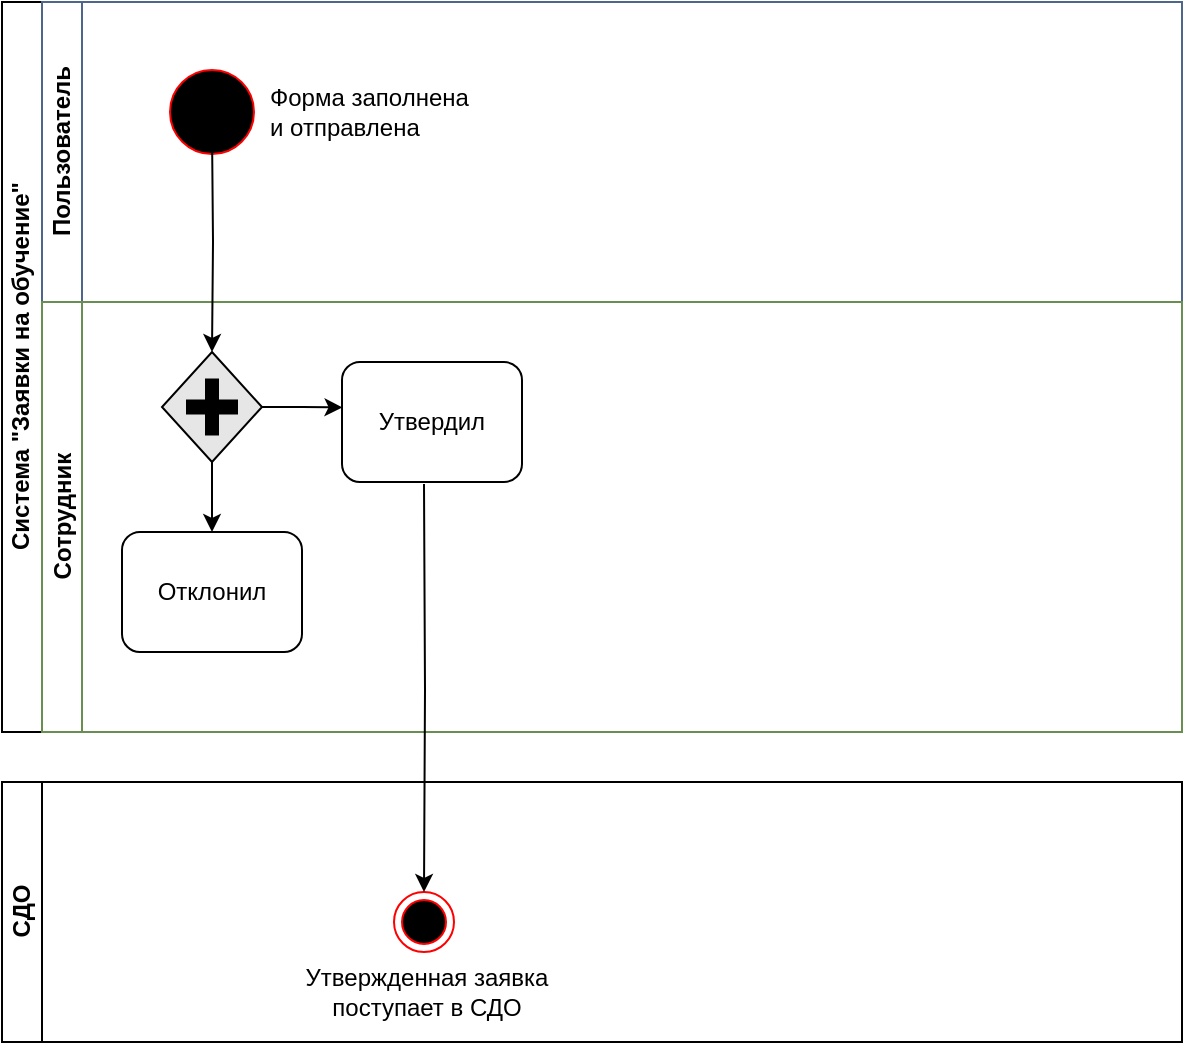 <mxfile version="24.8.3" pages="2">
  <diagram id="C22Zyo9x9_IkmYV2H3KQ" name="Process order">
    <mxGraphModel dx="1450" dy="618" grid="1" gridSize="10" guides="1" tooltips="1" connect="1" arrows="1" fold="1" page="0" pageScale="1" pageWidth="827" pageHeight="1169" math="0" shadow="0">
      <root>
        <mxCell id="0" />
        <mxCell id="1" parent="0" />
        <mxCell id="gj7Lqz_uDxO7MRF6QAoS-5" value="Система &quot;Заявки на обучение&quot;" style="swimlane;html=1;childLayout=stackLayout;resizeParent=1;resizeParentMax=0;horizontal=0;startSize=20;horizontalStack=0;" parent="1" vertex="1">
          <mxGeometry x="-320" y="230" width="590" height="365" as="geometry" />
        </mxCell>
        <mxCell id="gj7Lqz_uDxO7MRF6QAoS-6" value="Пользователь" style="swimlane;html=1;startSize=20;horizontal=0;fillColor=none;strokeColor=#4E668A;" parent="gj7Lqz_uDxO7MRF6QAoS-5" vertex="1">
          <mxGeometry x="20" width="570" height="150" as="geometry" />
        </mxCell>
        <mxCell id="gj7Lqz_uDxO7MRF6QAoS-11" value="" style="shape=startState;html=1;verticalLabelPosition=bottom;labelBackgroundColor=#ffffff;verticalAlign=top;align=center;outlineConnect=0;aspect=fixed;outline=standard;symbol=message;perimeter=ellipsePerimeter;fillColor=#000000;strokeColor=#ff0000;" parent="gj7Lqz_uDxO7MRF6QAoS-6" vertex="1">
          <mxGeometry x="60" y="30" width="50" height="50" as="geometry" />
        </mxCell>
        <mxCell id="byTplBRAekraVyJS9zgL-37" value="Форма заполнена&amp;nbsp;&lt;div&gt;и отправлена&lt;/div&gt;" style="text;html=1;align=left;verticalAlign=middle;whiteSpace=wrap;rounded=0;" vertex="1" parent="gj7Lqz_uDxO7MRF6QAoS-6">
          <mxGeometry x="112" y="40" width="157" height="30" as="geometry" />
        </mxCell>
        <mxCell id="gj7Lqz_uDxO7MRF6QAoS-7" value="Сотрудник" style="swimlane;html=1;startSize=20;horizontal=0;fillColor=none;strokeColor=#688F51;" parent="gj7Lqz_uDxO7MRF6QAoS-5" vertex="1">
          <mxGeometry x="20" y="150" width="570" height="215" as="geometry">
            <mxRectangle x="20" y="215" width="1790" height="30" as="alternateBounds" />
          </mxGeometry>
        </mxCell>
        <mxCell id="byTplBRAekraVyJS9zgL-22" value="" style="edgeStyle=orthogonalEdgeStyle;rounded=0;orthogonalLoop=1;jettySize=auto;html=1;" edge="1" parent="gj7Lqz_uDxO7MRF6QAoS-7" source="G3vWXNh6A1pPj3LREwGl-22" target="byTplBRAekraVyJS9zgL-21">
          <mxGeometry relative="1" as="geometry" />
        </mxCell>
        <mxCell id="byTplBRAekraVyJS9zgL-26" value="" style="edgeStyle=orthogonalEdgeStyle;rounded=0;orthogonalLoop=1;jettySize=auto;html=1;entryX=0.003;entryY=0.379;entryDx=0;entryDy=0;entryPerimeter=0;" edge="1" parent="gj7Lqz_uDxO7MRF6QAoS-7" source="G3vWXNh6A1pPj3LREwGl-22" target="DeSNE2LEJQVDBhBTEOND-13">
          <mxGeometry relative="1" as="geometry" />
        </mxCell>
        <mxCell id="G3vWXNh6A1pPj3LREwGl-22" value="" style="shape=mxgraph.bpmn.gateway2;html=1;verticalLabelPosition=bottom;labelBackgroundColor=#ffffff;verticalAlign=top;align=center;perimeter=rhombusPerimeter;outlineConnect=0;outline=none;symbol=none;gwType=parallel;fillColor=#E6E6E6;" parent="gj7Lqz_uDxO7MRF6QAoS-7" vertex="1">
          <mxGeometry x="60" y="25" width="50" height="55" as="geometry" />
        </mxCell>
        <mxCell id="DeSNE2LEJQVDBhBTEOND-13" value="Утвердил" style="shape=label;rectStyle=rounded;size=10;taskMarker=send;labelBackgroundColor=none;fillColor=#FFFFFF;rounded=1;whiteSpace=wrap;html=1;" parent="gj7Lqz_uDxO7MRF6QAoS-7" vertex="1">
          <mxGeometry x="150" y="30" width="90" height="60" as="geometry" />
        </mxCell>
        <mxCell id="byTplBRAekraVyJS9zgL-21" value="Отклонил" style="shape=label;rectStyle=rounded;size=10;taskMarker=send;labelBackgroundColor=none;fillColor=#FFFFFF;rounded=1;whiteSpace=wrap;html=1;" vertex="1" parent="gj7Lqz_uDxO7MRF6QAoS-7">
          <mxGeometry x="40" y="115" width="90" height="60" as="geometry" />
        </mxCell>
        <mxCell id="byTplBRAekraVyJS9zgL-10" value="" style="edgeStyle=orthogonalEdgeStyle;rounded=0;orthogonalLoop=1;jettySize=auto;html=1;" edge="1" parent="gj7Lqz_uDxO7MRF6QAoS-5" target="G3vWXNh6A1pPj3LREwGl-22">
          <mxGeometry relative="1" as="geometry">
            <mxPoint x="105.0" y="64" as="sourcePoint" />
            <mxPoint x="105" y="154" as="targetPoint" />
            <Array as="points" />
          </mxGeometry>
        </mxCell>
        <mxCell id="Llef_BaN1A0aLWC5Fdf0-2" value="СДО" style="swimlane;html=1;childLayout=stackLayout;resizeParent=1;resizeParentMax=0;horizontal=0;startSize=20;horizontalStack=0;labelBackgroundColor=none;fillColor=none;strokeColor=#000000;swimlaneFillColor=none;" parent="1" vertex="1">
          <mxGeometry x="-320" y="620" width="590" height="130" as="geometry" />
        </mxCell>
        <mxCell id="byTplBRAekraVyJS9zgL-32" value="" style="ellipse;html=1;shape=endState;fillColor=#000000;strokeColor=#ff0000;" vertex="1" parent="1">
          <mxGeometry x="-124" y="675" width="30" height="30" as="geometry" />
        </mxCell>
        <mxCell id="byTplBRAekraVyJS9zgL-35" value="" style="edgeStyle=orthogonalEdgeStyle;rounded=0;orthogonalLoop=1;jettySize=auto;html=1;entryX=0.5;entryY=0;entryDx=0;entryDy=0;" edge="1" parent="1" target="byTplBRAekraVyJS9zgL-32">
          <mxGeometry relative="1" as="geometry">
            <mxPoint x="-109" y="471" as="sourcePoint" />
            <mxPoint x="-108.0" y="664" as="targetPoint" />
          </mxGeometry>
        </mxCell>
        <mxCell id="byTplBRAekraVyJS9zgL-36" value="Утвержденная заявка поступает в СДО" style="text;html=1;align=center;verticalAlign=middle;whiteSpace=wrap;rounded=0;" vertex="1" parent="1">
          <mxGeometry x="-186" y="710" width="157" height="30" as="geometry" />
        </mxCell>
      </root>
    </mxGraphModel>
  </diagram>
  <diagram id="HCq9DOm8jIu3lRLJQ98l" name="Purchase stock">
    <mxGraphModel dx="2230" dy="1533" grid="1" gridSize="10" guides="1" tooltips="1" connect="1" arrows="1" fold="1" page="0" pageScale="1" pageWidth="827" pageHeight="1169" math="0" shadow="0">
      <root>
        <mxCell id="VR5IMITfkwXBvMDUpB2b-0" />
        <mxCell id="VR5IMITfkwXBvMDUpB2b-1" parent="VR5IMITfkwXBvMDUpB2b-0" />
        <mxCell id="OpYRb17qw4wrMRBJx0gq-3" style="edgeStyle=orthogonalEdgeStyle;rounded=0;orthogonalLoop=1;jettySize=auto;html=1;" edge="1" parent="VR5IMITfkwXBvMDUpB2b-1" source="EpqYW-o16c6DaKRRVxr--0" target="EpqYW-o16c6DaKRRVxr--2">
          <mxGeometry relative="1" as="geometry">
            <Array as="points">
              <mxPoint x="-20" y="-60" />
              <mxPoint x="-20" y="-10" />
            </Array>
          </mxGeometry>
        </mxCell>
        <mxCell id="EpqYW-o16c6DaKRRVxr--0" value="&lt;div&gt;Items in stock &lt;br&gt;&lt;/div&gt;&lt;div&gt;below minimum number&lt;/div&gt;" style="shape=mxgraph.bpmn.event;html=1;verticalLabelPosition=bottom;labelBackgroundColor=#ffffff;verticalAlign=top;align=center;perimeter=ellipsePerimeter;outlineConnect=0;aspect=fixed;outline=standard;symbol=conditional;" vertex="1" parent="VR5IMITfkwXBvMDUpB2b-1">
          <mxGeometry x="-120" y="-80" width="40" height="40" as="geometry" />
        </mxCell>
        <mxCell id="OpYRb17qw4wrMRBJx0gq-2" style="edgeStyle=orthogonalEdgeStyle;rounded=0;orthogonalLoop=1;jettySize=auto;html=1;" edge="1" parent="VR5IMITfkwXBvMDUpB2b-1" source="EpqYW-o16c6DaKRRVxr--1" target="EpqYW-o16c6DaKRRVxr--2">
          <mxGeometry relative="1" as="geometry">
            <Array as="points">
              <mxPoint x="-20" y="60" />
              <mxPoint x="-20" y="20" />
            </Array>
          </mxGeometry>
        </mxCell>
        <UserObject label="" link="data:page/id,C22Zyo9x9_IkmYV2H3KQ" id="EpqYW-o16c6DaKRRVxr--1">
          <mxCell style="shape=mxgraph.bpmn.event;html=1;verticalLabelPosition=bottom;labelBackgroundColor=#ffffff;verticalAlign=top;align=center;perimeter=ellipsePerimeter;outlineConnect=0;aspect=fixed;outline=standard;symbol=general;" vertex="1" parent="VR5IMITfkwXBvMDUpB2b-1">
            <mxGeometry x="-120" y="40" width="40" height="40" as="geometry" />
          </mxCell>
        </UserObject>
        <mxCell id="EpqYW-o16c6DaKRRVxr--2" value="Check if available &#xa;from suppliers&#xa;" style="shape=mxgraph.bpmn.task;rectStyle=rounded;size=10;taskMarker=abstract;isLoopStandard=1;fontFamily=Helvetica;fontSize=12;fontColor=#000000;align=center;strokeColor=#000000;fillColor=#ffffff;" vertex="1" parent="VR5IMITfkwXBvMDUpB2b-1">
          <mxGeometry x="40" y="-40" width="120" height="80" as="geometry" />
        </mxCell>
        <mxCell id="EpqYW-o16c6DaKRRVxr--3" value="Available?" style="shape=mxgraph.bpmn.gateway2;html=1;verticalLabelPosition=bottom;labelBackgroundColor=#ffffff;verticalAlign=top;align=center;perimeter=rhombusPerimeter;outlineConnect=0;outline=none;symbol=none;gwType=exclusive;labelBorderColor=none;" vertex="1" parent="VR5IMITfkwXBvMDUpB2b-1">
          <mxGeometry x="220" y="-20" width="40" height="40" as="geometry" />
        </mxCell>
        <mxCell id="EpqYW-o16c6DaKRRVxr--4" value="" style="edgeStyle=orthogonalEdgeStyle;rounded=0;orthogonalLoop=1;jettySize=auto;html=1;" edge="1" parent="VR5IMITfkwXBvMDUpB2b-1" source="EpqYW-o16c6DaKRRVxr--2" target="EpqYW-o16c6DaKRRVxr--3">
          <mxGeometry relative="1" as="geometry" />
        </mxCell>
        <mxCell id="EpqYW-o16c6DaKRRVxr--5" value="Order from supplier" style="shape=mxgraph.bpmn.task;rectStyle=rounded;size=10;taskMarker=abstract;isLoopSub=1;fontFamily=Helvetica;fontSize=12;fontColor=#000000;align=center;strokeColor=#000000;fillColor=#ffffff;" vertex="1" parent="VR5IMITfkwXBvMDUpB2b-1">
          <mxGeometry x="360" y="-120" width="120" height="80" as="geometry" />
        </mxCell>
        <mxCell id="EpqYW-o16c6DaKRRVxr--6" value="" style="edgeStyle=orthogonalEdgeStyle;rounded=0;orthogonalLoop=1;jettySize=auto;html=1;" edge="1" parent="VR5IMITfkwXBvMDUpB2b-1" source="EpqYW-o16c6DaKRRVxr--3" target="EpqYW-o16c6DaKRRVxr--5">
          <mxGeometry relative="1" as="geometry">
            <Array as="points">
              <mxPoint x="240" y="-80" />
            </Array>
          </mxGeometry>
        </mxCell>
        <mxCell id="OpYRb17qw4wrMRBJx0gq-4" value="In stock" style="edgeLabel;html=1;align=center;verticalAlign=middle;resizable=0;points=[];" vertex="1" connectable="0" parent="EpqYW-o16c6DaKRRVxr--6">
          <mxGeometry x="-0.4" y="-2" relative="1" as="geometry">
            <mxPoint x="-2" y="34" as="offset" />
          </mxGeometry>
        </mxCell>
        <mxCell id="Mlp8mXJWqpWX_r7N0x4a-2" style="edgeStyle=orthogonalEdgeStyle;rounded=0;orthogonalLoop=1;jettySize=auto;html=1;" edge="1" parent="VR5IMITfkwXBvMDUpB2b-1" source="Mlp8mXJWqpWX_r7N0x4a-0" target="EpqYW-o16c6DaKRRVxr--5">
          <mxGeometry relative="1" as="geometry">
            <Array as="points">
              <mxPoint x="420" />
            </Array>
          </mxGeometry>
        </mxCell>
        <mxCell id="Mlp8mXJWqpWX_r7N0x4a-0" value="Delivery delayed" style="shape=mxgraph.bpmn.event;html=1;verticalLabelPosition=bottom;labelBackgroundColor=#ffffff;verticalAlign=top;align=center;perimeter=ellipsePerimeter;outlineConnect=0;aspect=fixed;outline=throwing;symbol=escalation;" vertex="1" parent="VR5IMITfkwXBvMDUpB2b-1">
          <mxGeometry x="350" y="-20" width="40" height="40" as="geometry" />
        </mxCell>
        <mxCell id="Mlp8mXJWqpWX_r7N0x4a-1" value="3+ days" style="edgeStyle=orthogonalEdgeStyle;rounded=0;orthogonalLoop=1;jettySize=auto;html=1;" edge="1" parent="VR5IMITfkwXBvMDUpB2b-1" source="EpqYW-o16c6DaKRRVxr--3" target="Mlp8mXJWqpWX_r7N0x4a-0">
          <mxGeometry x="0.111" y="10" relative="1" as="geometry">
            <mxPoint as="offset" />
          </mxGeometry>
        </mxCell>
        <mxCell id="OpYRb17qw4wrMRBJx0gq-1" style="edgeStyle=orthogonalEdgeStyle;rounded=0;orthogonalLoop=1;jettySize=auto;html=1;startArrow=none;" edge="1" parent="VR5IMITfkwXBvMDUpB2b-1" source="Zl_YAaJtnaELgSoCP4CO-0" target="OpYRb17qw4wrMRBJx0gq-0">
          <mxGeometry relative="1" as="geometry" />
        </mxCell>
        <mxCell id="Mlp8mXJWqpWX_r7N0x4a-3" value="Items received" style="shape=mxgraph.bpmn.event;html=1;verticalLabelPosition=bottom;labelBackgroundColor=#ffffff;verticalAlign=top;align=center;perimeter=ellipsePerimeter;outlineConnect=0;aspect=fixed;outline=boundInt;symbol=message;" vertex="1" parent="VR5IMITfkwXBvMDUpB2b-1">
          <mxGeometry x="530" y="-100" width="40" height="40" as="geometry" />
        </mxCell>
        <mxCell id="Mlp8mXJWqpWX_r7N0x4a-4" value="" style="edgeStyle=orthogonalEdgeStyle;rounded=0;orthogonalLoop=1;jettySize=auto;html=1;" edge="1" parent="VR5IMITfkwXBvMDUpB2b-1" source="EpqYW-o16c6DaKRRVxr--5" target="Mlp8mXJWqpWX_r7N0x4a-3">
          <mxGeometry relative="1" as="geometry" />
        </mxCell>
        <UserObject label="" link="data:page/id,C22Zyo9x9_IkmYV2H3KQ" id="OpYRb17qw4wrMRBJx0gq-0">
          <mxCell style="shape=mxgraph.bpmn.event;html=1;verticalLabelPosition=bottom;labelBackgroundColor=#ffffff;verticalAlign=top;align=center;perimeter=ellipsePerimeter;outlineConnect=0;aspect=fixed;outline=end;symbol=terminate;" vertex="1" parent="VR5IMITfkwXBvMDUpB2b-1">
            <mxGeometry x="790" y="-100" width="40" height="40" as="geometry" />
          </mxCell>
        </UserObject>
        <UserObject label="Not available" link="data:page/id,C22Zyo9x9_IkmYV2H3KQ" id="OpYRb17qw4wrMRBJx0gq-5">
          <mxCell style="shape=mxgraph.bpmn.event;html=1;verticalLabelPosition=bottom;labelBackgroundColor=#ffffff;verticalAlign=top;align=center;perimeter=ellipsePerimeter;outlineConnect=0;aspect=fixed;outline=end;symbol=error;" vertex="1" parent="VR5IMITfkwXBvMDUpB2b-1">
            <mxGeometry x="220" y="90" width="40" height="40" as="geometry" />
          </mxCell>
        </UserObject>
        <mxCell id="OpYRb17qw4wrMRBJx0gq-6" value="" style="edgeStyle=orthogonalEdgeStyle;rounded=0;orthogonalLoop=1;jettySize=auto;html=1;" edge="1" parent="VR5IMITfkwXBvMDUpB2b-1" source="EpqYW-o16c6DaKRRVxr--3" target="OpYRb17qw4wrMRBJx0gq-5">
          <mxGeometry relative="1" as="geometry" />
        </mxCell>
        <mxCell id="Zl_YAaJtnaELgSoCP4CO-0" value="Update inventory" style="shape=mxgraph.bpmn.task;rectStyle=rounded;size=10;taskMarker=manual;labelBackgroundColor=#ffffff;" vertex="1" parent="VR5IMITfkwXBvMDUpB2b-1">
          <mxGeometry x="610" y="-120" width="120" height="80" as="geometry" />
        </mxCell>
        <mxCell id="Zl_YAaJtnaELgSoCP4CO-1" value="" style="edgeStyle=orthogonalEdgeStyle;rounded=0;orthogonalLoop=1;jettySize=auto;html=1;endArrow=none;" edge="1" parent="VR5IMITfkwXBvMDUpB2b-1" source="Mlp8mXJWqpWX_r7N0x4a-3" target="Zl_YAaJtnaELgSoCP4CO-0">
          <mxGeometry relative="1" as="geometry">
            <mxPoint x="570" y="-80" as="sourcePoint" />
            <mxPoint x="800" y="-80" as="targetPoint" />
          </mxGeometry>
        </mxCell>
        <mxCell id="AqVqkzSfWaMEc31fuOZP-21" value="" style="rounded=1;whiteSpace=wrap;html=1;container=1;collapsible=0;absoluteArcSize=1;arcSize=20;childLayout=stackLayout;horizontal=1;horizontalStack=0;resizeParent=1;resizeParentMax=0;resizeLast=0;labelBackgroundColor=none;fillColor=#FFFFFF;" vertex="1" parent="VR5IMITfkwXBvMDUpB2b-1">
          <mxGeometry x="-170" y="410" width="120" height="100" as="geometry" />
        </mxCell>
        <mxCell id="AqVqkzSfWaMEc31fuOZP-22" value="Purchasing" style="html=1;shape=mxgraph.basic.rect;size=10;rectStyle=rounded;bottomRightStyle=square;bottomLeftStyle=square;part=1;" vertex="1" parent="AqVqkzSfWaMEc31fuOZP-21">
          <mxGeometry width="120" height="20" as="geometry" />
        </mxCell>
        <mxCell id="AqVqkzSfWaMEc31fuOZP-23" value="Do you have these &#xa;out-of-stock items?" style="shape=mxgraph.bpmn.task;arcSize=0;taskMarker=abstract;part=1;isLoopMultiSeq=1;" vertex="1" parent="AqVqkzSfWaMEc31fuOZP-21">
          <mxGeometry y="20" width="120" height="60" as="geometry" />
        </mxCell>
        <mxCell id="AqVqkzSfWaMEc31fuOZP-24" value="Suppliers" style="html=1;shape=mxgraph.basic.rect;size=10;rectStyle=rounded;topRightStyle=square;topLeftStyle=square;fillColor=#C0C0C0;part=1;" vertex="1" parent="AqVqkzSfWaMEc31fuOZP-21">
          <mxGeometry y="80" width="120" height="20" as="geometry" />
        </mxCell>
        <mxCell id="AqVqkzSfWaMEc31fuOZP-26" value="Answers" style="shape=message;fillColor=#C0C0C0;labelBackgroundColor=none;align=left;whiteSpace=wrap;html=1;labelPosition=right;verticalLabelPosition=middle;verticalAlign=middle;" vertex="1" parent="VR5IMITfkwXBvMDUpB2b-1">
          <mxGeometry x="-130" y="540" width="40" height="30" as="geometry" />
        </mxCell>
        <mxCell id="AqVqkzSfWaMEc31fuOZP-27" value="" style="edgeStyle=orthogonalEdgeStyle;html=1;elbow=horizontal;endArrow=none;labelBackgroundColor=none;endSize=12;endFill=0;dashed=1;dashPattern=1 2;rounded=0;strokeColor=#000000;strokeWidth=1;" edge="1" source="AqVqkzSfWaMEc31fuOZP-24" target="AqVqkzSfWaMEc31fuOZP-26" parent="VR5IMITfkwXBvMDUpB2b-1">
          <mxGeometry relative="1" as="geometry">
            <mxPoint x="100" y="550" as="sourcePoint" />
          </mxGeometry>
        </mxCell>
        <mxCell id="AqVqkzSfWaMEc31fuOZP-32" value="Questions" style="shape=message;labelBackgroundColor=none;fillColor=#FFFFFF;align=left;html=1;labelPosition=right;verticalLabelPosition=middle;verticalAlign=middle;" vertex="1" parent="VR5IMITfkwXBvMDUpB2b-1">
          <mxGeometry x="-130" y="360" width="40" height="30" as="geometry" />
        </mxCell>
        <mxCell id="AqVqkzSfWaMEc31fuOZP-33" value="" style="edgeStyle=orthogonalEdgeStyle;html=1;elbow=horizontal;endArrow=none;labelBackgroundColor=none;endSize=12;endFill=0;dashed=1;dashPattern=1 2;rounded=0;strokeColor=#000000;strokeWidth=1;labelPosition=right;verticalLabelPosition=middle;align=left;verticalAlign=middle;" edge="1" source="AqVqkzSfWaMEc31fuOZP-22" target="AqVqkzSfWaMEc31fuOZP-32" parent="VR5IMITfkwXBvMDUpB2b-1">
          <mxGeometry relative="1" as="geometry">
            <mxPoint x="450" y="420" as="sourcePoint" />
          </mxGeometry>
        </mxCell>
        <mxCell id="AqVqkzSfWaMEc31fuOZP-78" style="edgeStyle=orthogonalEdgeStyle;rounded=0;jumpStyle=arc;jumpSize=13;orthogonalLoop=1;jettySize=auto;html=1;startArrow=none;startFill=0;endArrow=classic;endFill=1;strokeColor=#000000;strokeWidth=1;" edge="1" parent="VR5IMITfkwXBvMDUpB2b-1" source="AqVqkzSfWaMEc31fuOZP-34" target="AqVqkzSfWaMEc31fuOZP-77">
          <mxGeometry relative="1" as="geometry" />
        </mxCell>
        <mxCell id="AqVqkzSfWaMEc31fuOZP-34" value="Available?" style="shape=mxgraph.bpmn.gateway2;html=1;verticalLabelPosition=bottom;labelBackgroundColor=#ffffff;verticalAlign=top;align=center;perimeter=rhombusPerimeter;outlineConnect=0;outline=none;symbol=none;gwType=exclusive;fillColor=#FFFFFF;" vertex="1" parent="VR5IMITfkwXBvMDUpB2b-1">
          <mxGeometry x="-10" y="440" width="40" height="40" as="geometry" />
        </mxCell>
        <mxCell id="AqVqkzSfWaMEc31fuOZP-35" value="" style="edgeStyle=orthogonalEdgeStyle;rounded=0;jumpStyle=arc;jumpSize=13;orthogonalLoop=1;jettySize=auto;html=1;startArrow=none;startFill=0;endArrow=classic;endFill=1;strokeColor=#000000;strokeWidth=1;" edge="1" parent="VR5IMITfkwXBvMDUpB2b-1" source="AqVqkzSfWaMEc31fuOZP-23" target="AqVqkzSfWaMEc31fuOZP-34">
          <mxGeometry relative="1" as="geometry" />
        </mxCell>
        <mxCell id="AqVqkzSfWaMEc31fuOZP-41" value="" style="rounded=1;whiteSpace=wrap;html=1;container=1;collapsible=0;absoluteArcSize=1;arcSize=20;childLayout=stackLayout;horizontal=1;horizontalStack=0;resizeParent=1;resizeParentMax=0;resizeLast=0;labelBackgroundColor=none;fillColor=#FFFFFF;align=left;" vertex="1" parent="VR5IMITfkwXBvMDUpB2b-1">
          <mxGeometry x="120" y="350" width="110" height="100" as="geometry" />
        </mxCell>
        <mxCell id="AqVqkzSfWaMEc31fuOZP-42" value="Purchasing" style="html=1;shape=mxgraph.basic.rect;size=10;rectStyle=rounded;bottomRightStyle=square;bottomLeftStyle=square;part=1;" vertex="1" parent="AqVqkzSfWaMEc31fuOZP-41">
          <mxGeometry width="110" height="20" as="geometry" />
        </mxCell>
        <mxCell id="AqVqkzSfWaMEc31fuOZP-43" value="Submit purchase &#xa;order" style="shape=mxgraph.bpmn.task;part=1;taskMarker=abstract;" vertex="1" parent="AqVqkzSfWaMEc31fuOZP-41">
          <mxGeometry y="20" width="110" height="60" as="geometry" />
        </mxCell>
        <mxCell id="AqVqkzSfWaMEc31fuOZP-44" value="Suppliers" style="html=1;shape=mxgraph.basic.rect;size=10;rectStyle=rounded;topRightStyle=square;topLeftStyle=square;fillColor=#C0C0C0;part=1;" vertex="1" parent="AqVqkzSfWaMEc31fuOZP-41">
          <mxGeometry y="80" width="110" height="20" as="geometry" />
        </mxCell>
        <mxCell id="AqVqkzSfWaMEc31fuOZP-45" value="" style="edgeStyle=orthogonalEdgeStyle;rounded=0;jumpStyle=arc;jumpSize=13;orthogonalLoop=1;jettySize=auto;html=1;startArrow=none;startFill=0;endArrow=classic;endFill=1;strokeColor=#000000;strokeWidth=1;" edge="1" parent="VR5IMITfkwXBvMDUpB2b-1" source="AqVqkzSfWaMEc31fuOZP-34" target="AqVqkzSfWaMEc31fuOZP-41">
          <mxGeometry relative="1" as="geometry">
            <mxPoint x="90" y="460" as="sourcePoint" />
            <Array as="points">
              <mxPoint x="10" y="400" />
            </Array>
          </mxGeometry>
        </mxCell>
        <mxCell id="AqVqkzSfWaMEc31fuOZP-74" value="Yes" style="edgeLabel;html=1;align=center;verticalAlign=middle;resizable=0;points=[];" vertex="1" connectable="0" parent="AqVqkzSfWaMEc31fuOZP-45">
          <mxGeometry x="-0.729" y="-2" relative="1" as="geometry">
            <mxPoint as="offset" />
          </mxGeometry>
        </mxCell>
        <mxCell id="AqVqkzSfWaMEc31fuOZP-46" value="" style="rounded=1;whiteSpace=wrap;html=1;container=1;collapsible=0;absoluteArcSize=1;arcSize=20;childLayout=stackLayout;horizontal=1;horizontalStack=0;resizeParent=1;resizeParentMax=0;resizeLast=0;labelBackgroundColor=none;fillColor=#FFFFFF;align=left;" vertex="1" parent="VR5IMITfkwXBvMDUpB2b-1">
          <mxGeometry x="270" y="350" width="112" height="100" as="geometry" />
        </mxCell>
        <mxCell id="AqVqkzSfWaMEc31fuOZP-47" value="Suppliers" style="html=1;shape=mxgraph.basic.rect;size=10;rectStyle=rounded;bottomRightStyle=square;bottomLeftStyle=square;part=1;" vertex="1" parent="AqVqkzSfWaMEc31fuOZP-46">
          <mxGeometry width="112" height="20" as="geometry" />
        </mxCell>
        <mxCell id="AqVqkzSfWaMEc31fuOZP-48" value="Send items and &#xa;invoice" style="shape=mxgraph.bpmn.task;part=1;taskMarker=abstract;" vertex="1" parent="AqVqkzSfWaMEc31fuOZP-46">
          <mxGeometry y="20" width="112" height="60" as="geometry" />
        </mxCell>
        <mxCell id="AqVqkzSfWaMEc31fuOZP-49" value="Purchasing" style="html=1;shape=mxgraph.basic.rect;size=10;rectStyle=rounded;topRightStyle=square;topLeftStyle=square;fillColor=#C0C0C0;part=1;" vertex="1" parent="AqVqkzSfWaMEc31fuOZP-46">
          <mxGeometry y="80" width="112" height="20" as="geometry" />
        </mxCell>
        <mxCell id="AqVqkzSfWaMEc31fuOZP-50" value="" style="edgeStyle=orthogonalEdgeStyle;rounded=0;jumpStyle=arc;jumpSize=13;orthogonalLoop=1;jettySize=auto;html=1;startArrow=none;startFill=0;endArrow=classic;endFill=1;strokeColor=#000000;strokeWidth=1;" edge="1" parent="VR5IMITfkwXBvMDUpB2b-1" source="AqVqkzSfWaMEc31fuOZP-43" target="AqVqkzSfWaMEc31fuOZP-46">
          <mxGeometry relative="1" as="geometry" />
        </mxCell>
        <mxCell id="AqVqkzSfWaMEc31fuOZP-51" value="" style="rounded=1;whiteSpace=wrap;html=1;container=1;collapsible=0;absoluteArcSize=1;arcSize=20;childLayout=stackLayout;horizontal=1;horizontalStack=0;resizeParent=1;resizeParentMax=0;resizeLast=0;labelBackgroundColor=none;fillColor=#FFFFFF;align=left;" vertex="1" parent="VR5IMITfkwXBvMDUpB2b-1">
          <mxGeometry x="420" y="350" width="120" height="100" as="geometry" />
        </mxCell>
        <mxCell id="AqVqkzSfWaMEc31fuOZP-52" value="Purchasing" style="html=1;shape=mxgraph.basic.rect;size=10;rectStyle=rounded;bottomRightStyle=square;bottomLeftStyle=square;part=1;" vertex="1" parent="AqVqkzSfWaMEc31fuOZP-51">
          <mxGeometry width="120" height="20" as="geometry" />
        </mxCell>
        <mxCell id="AqVqkzSfWaMEc31fuOZP-53" value="Receive items and&#xa;pay invoice" style="shape=mxgraph.bpmn.task;part=1;taskMarker=abstract;" vertex="1" parent="AqVqkzSfWaMEc31fuOZP-51">
          <mxGeometry y="20" width="120" height="60" as="geometry" />
        </mxCell>
        <mxCell id="AqVqkzSfWaMEc31fuOZP-54" value="Suppliers" style="html=1;shape=mxgraph.basic.rect;size=10;rectStyle=rounded;topRightStyle=square;topLeftStyle=square;fillColor=#C0C0C0;part=1;" vertex="1" parent="AqVqkzSfWaMEc31fuOZP-51">
          <mxGeometry y="80" width="120" height="20" as="geometry" />
        </mxCell>
        <mxCell id="AqVqkzSfWaMEc31fuOZP-55" value="" style="rounded=1;whiteSpace=wrap;html=1;container=1;collapsible=0;absoluteArcSize=1;arcSize=20;childLayout=stackLayout;horizontal=1;horizontalStack=0;resizeParent=1;resizeParentMax=0;resizeLast=0;labelBackgroundColor=none;fillColor=#FFFFFF;align=left;" vertex="1" parent="VR5IMITfkwXBvMDUpB2b-1">
          <mxGeometry x="570" y="350" width="120" height="100" as="geometry" />
        </mxCell>
        <mxCell id="AqVqkzSfWaMEc31fuOZP-56" value="Suppliers" style="html=1;shape=mxgraph.basic.rect;size=10;rectStyle=rounded;bottomRightStyle=square;bottomLeftStyle=square;part=1;" vertex="1" parent="AqVqkzSfWaMEc31fuOZP-55">
          <mxGeometry width="120" height="20" as="geometry" />
        </mxCell>
        <mxCell id="AqVqkzSfWaMEc31fuOZP-57" value="Receive payment&#xa;and issue receipt" style="shape=mxgraph.bpmn.task;part=1;taskMarker=abstract;" vertex="1" parent="AqVqkzSfWaMEc31fuOZP-55">
          <mxGeometry y="20" width="120" height="60" as="geometry" />
        </mxCell>
        <mxCell id="AqVqkzSfWaMEc31fuOZP-58" value="Purchasing" style="html=1;shape=mxgraph.basic.rect;size=10;rectStyle=rounded;topRightStyle=square;topLeftStyle=square;fillColor=#C0C0C0;part=1;" vertex="1" parent="AqVqkzSfWaMEc31fuOZP-55">
          <mxGeometry y="80" width="120" height="20" as="geometry" />
        </mxCell>
        <mxCell id="AqVqkzSfWaMEc31fuOZP-60" style="edgeStyle=orthogonalEdgeStyle;rounded=0;jumpStyle=arc;jumpSize=13;orthogonalLoop=1;jettySize=auto;html=1;startArrow=none;startFill=0;endArrow=classic;endFill=1;strokeColor=#000000;strokeWidth=1;" edge="1" parent="VR5IMITfkwXBvMDUpB2b-1" source="AqVqkzSfWaMEc31fuOZP-48" target="AqVqkzSfWaMEc31fuOZP-53">
          <mxGeometry relative="1" as="geometry" />
        </mxCell>
        <mxCell id="AqVqkzSfWaMEc31fuOZP-61" style="edgeStyle=orthogonalEdgeStyle;rounded=0;jumpStyle=arc;jumpSize=13;orthogonalLoop=1;jettySize=auto;html=1;startArrow=none;startFill=0;endArrow=classic;endFill=1;strokeColor=#000000;strokeWidth=1;" edge="1" parent="VR5IMITfkwXBvMDUpB2b-1" source="AqVqkzSfWaMEc31fuOZP-53" target="AqVqkzSfWaMEc31fuOZP-57">
          <mxGeometry relative="1" as="geometry" />
        </mxCell>
        <mxCell id="AqVqkzSfWaMEc31fuOZP-63" value="Purchase order" style="shape=message;labelBackgroundColor=none;fillColor=#FFFFFF;align=left;html=1;labelPosition=right;verticalLabelPosition=middle;verticalAlign=middle;" vertex="1" parent="VR5IMITfkwXBvMDUpB2b-1">
          <mxGeometry x="155" y="300" width="40" height="30" as="geometry" />
        </mxCell>
        <mxCell id="AqVqkzSfWaMEc31fuOZP-64" value="" style="edgeStyle=orthogonalEdgeStyle;html=1;elbow=horizontal;endArrow=none;labelBackgroundColor=none;endSize=12;endFill=0;dashed=1;dashPattern=1 2;rounded=0;strokeColor=#000000;strokeWidth=1;labelPosition=right;verticalLabelPosition=middle;align=left;verticalAlign=middle;" edge="1" source="AqVqkzSfWaMEc31fuOZP-42" target="AqVqkzSfWaMEc31fuOZP-63" parent="VR5IMITfkwXBvMDUpB2b-1">
          <mxGeometry relative="1" as="geometry">
            <mxPoint x="500" y="370" as="sourcePoint" />
          </mxGeometry>
        </mxCell>
        <mxCell id="AqVqkzSfWaMEc31fuOZP-66" value="Items and invoice" style="shape=message;labelBackgroundColor=none;fillColor=#FFFFFF;align=left;html=1;labelPosition=right;verticalLabelPosition=middle;verticalAlign=middle;" vertex="1" parent="VR5IMITfkwXBvMDUpB2b-1">
          <mxGeometry x="306" y="300" width="40" height="30" as="geometry" />
        </mxCell>
        <mxCell id="AqVqkzSfWaMEc31fuOZP-67" value="" style="edgeStyle=orthogonalEdgeStyle;html=1;elbow=horizontal;endArrow=none;labelBackgroundColor=none;endSize=12;endFill=0;dashed=1;dashPattern=1 2;rounded=0;strokeColor=#000000;strokeWidth=1;labelPosition=right;verticalLabelPosition=middle;align=left;verticalAlign=middle;" edge="1" source="AqVqkzSfWaMEc31fuOZP-47" target="AqVqkzSfWaMEc31fuOZP-66" parent="VR5IMITfkwXBvMDUpB2b-1">
          <mxGeometry relative="1" as="geometry">
            <mxPoint x="500" y="370" as="sourcePoint" />
          </mxGeometry>
        </mxCell>
        <mxCell id="AqVqkzSfWaMEc31fuOZP-69" value="Payment" style="shape=message;labelBackgroundColor=none;fillColor=#FFFFFF;align=left;html=1;labelPosition=right;verticalLabelPosition=middle;verticalAlign=middle;" vertex="1" parent="VR5IMITfkwXBvMDUpB2b-1">
          <mxGeometry x="460" y="300" width="40" height="30" as="geometry" />
        </mxCell>
        <mxCell id="AqVqkzSfWaMEc31fuOZP-70" value="" style="edgeStyle=orthogonalEdgeStyle;html=1;elbow=horizontal;endArrow=none;labelBackgroundColor=none;endSize=12;endFill=0;dashed=1;dashPattern=1 2;rounded=0;strokeColor=#000000;strokeWidth=1;labelPosition=right;verticalLabelPosition=middle;align=left;verticalAlign=middle;" edge="1" source="AqVqkzSfWaMEc31fuOZP-52" target="AqVqkzSfWaMEc31fuOZP-69" parent="VR5IMITfkwXBvMDUpB2b-1">
          <mxGeometry relative="1" as="geometry">
            <mxPoint x="500" y="370" as="sourcePoint" />
          </mxGeometry>
        </mxCell>
        <mxCell id="AqVqkzSfWaMEc31fuOZP-72" value="Receipt" style="shape=message;labelBackgroundColor=none;fillColor=#FFFFFF;align=left;html=1;labelPosition=right;verticalLabelPosition=middle;verticalAlign=middle;" vertex="1" parent="VR5IMITfkwXBvMDUpB2b-1">
          <mxGeometry x="610" y="300" width="40" height="30" as="geometry" />
        </mxCell>
        <mxCell id="AqVqkzSfWaMEc31fuOZP-73" value="" style="edgeStyle=orthogonalEdgeStyle;html=1;elbow=horizontal;endArrow=none;labelBackgroundColor=none;endSize=12;endFill=0;dashed=1;dashPattern=1 2;rounded=0;strokeColor=#000000;strokeWidth=1;labelPosition=right;verticalLabelPosition=middle;align=left;verticalAlign=middle;" edge="1" source="AqVqkzSfWaMEc31fuOZP-56" target="AqVqkzSfWaMEc31fuOZP-72" parent="VR5IMITfkwXBvMDUpB2b-1">
          <mxGeometry relative="1" as="geometry">
            <mxPoint x="500" y="370" as="sourcePoint" />
          </mxGeometry>
        </mxCell>
        <mxCell id="AqVqkzSfWaMEc31fuOZP-75" value="" style="shape=mxgraph.bpmn.event;html=1;verticalLabelPosition=bottom;labelBackgroundColor=#ffffff;verticalAlign=top;align=center;perimeter=ellipsePerimeter;outlineConnect=0;aspect=fixed;outline=end;symbol=terminate;fillColor=#FFFFFF;" vertex="1" parent="VR5IMITfkwXBvMDUpB2b-1">
          <mxGeometry x="750" y="380" width="40" height="40" as="geometry" />
        </mxCell>
        <mxCell id="AqVqkzSfWaMEc31fuOZP-76" value="" style="edgeStyle=orthogonalEdgeStyle;rounded=0;jumpStyle=arc;jumpSize=13;orthogonalLoop=1;jettySize=auto;html=1;startArrow=none;startFill=0;endArrow=classic;endFill=1;strokeColor=#000000;strokeWidth=1;" edge="1" parent="VR5IMITfkwXBvMDUpB2b-1" source="AqVqkzSfWaMEc31fuOZP-57" target="AqVqkzSfWaMEc31fuOZP-75">
          <mxGeometry relative="1" as="geometry" />
        </mxCell>
        <mxCell id="AqVqkzSfWaMEc31fuOZP-79" style="edgeStyle=orthogonalEdgeStyle;rounded=0;jumpStyle=arc;jumpSize=13;orthogonalLoop=1;jettySize=auto;html=1;startArrow=none;startFill=0;endArrow=classic;endFill=1;strokeColor=#000000;strokeWidth=1;" edge="1" parent="VR5IMITfkwXBvMDUpB2b-1" source="AqVqkzSfWaMEc31fuOZP-77" target="AqVqkzSfWaMEc31fuOZP-75">
          <mxGeometry relative="1" as="geometry" />
        </mxCell>
        <UserObject label="Not available" id="AqVqkzSfWaMEc31fuOZP-77">
          <mxCell style="shape=mxgraph.bpmn.event;html=1;verticalLabelPosition=bottom;labelBackgroundColor=#ffffff;verticalAlign=top;align=center;perimeter=ellipsePerimeter;outlineConnect=0;aspect=fixed;outline=end;symbol=error;" vertex="1" parent="VR5IMITfkwXBvMDUpB2b-1">
            <mxGeometry x="70" y="510" width="40" height="40" as="geometry" />
          </mxCell>
        </UserObject>
        <mxCell id="AqVqkzSfWaMEc31fuOZP-80" value="Choreography model" style="text;html=1;strokeColor=none;fillColor=none;align=left;verticalAlign=middle;whiteSpace=wrap;rounded=0;labelBackgroundColor=none;fontSize=16;" vertex="1" parent="VR5IMITfkwXBvMDUpB2b-1">
          <mxGeometry x="-200" y="600" width="250" height="20" as="geometry" />
        </mxCell>
        <mxCell id="AqVqkzSfWaMEc31fuOZP-81" value="Orchestration - sub-process for restocking out-of-stock items" style="text;html=1;strokeColor=none;fillColor=none;align=left;verticalAlign=middle;whiteSpace=wrap;rounded=0;labelBackgroundColor=none;fontSize=16;" vertex="1" parent="VR5IMITfkwXBvMDUpB2b-1">
          <mxGeometry x="-200" y="160" width="585" height="20" as="geometry" />
        </mxCell>
        <mxCell id="AqVqkzSfWaMEc31fuOZP-82" value="" style="endArrow=none;html=1;fontSize=16;strokeColor=#000000;strokeWidth=1;" edge="1" parent="VR5IMITfkwXBvMDUpB2b-1">
          <mxGeometry width="50" height="50" relative="1" as="geometry">
            <mxPoint x="-240" y="210" as="sourcePoint" />
            <mxPoint x="880" y="210" as="targetPoint" />
          </mxGeometry>
        </mxCell>
      </root>
    </mxGraphModel>
  </diagram>
</mxfile>
